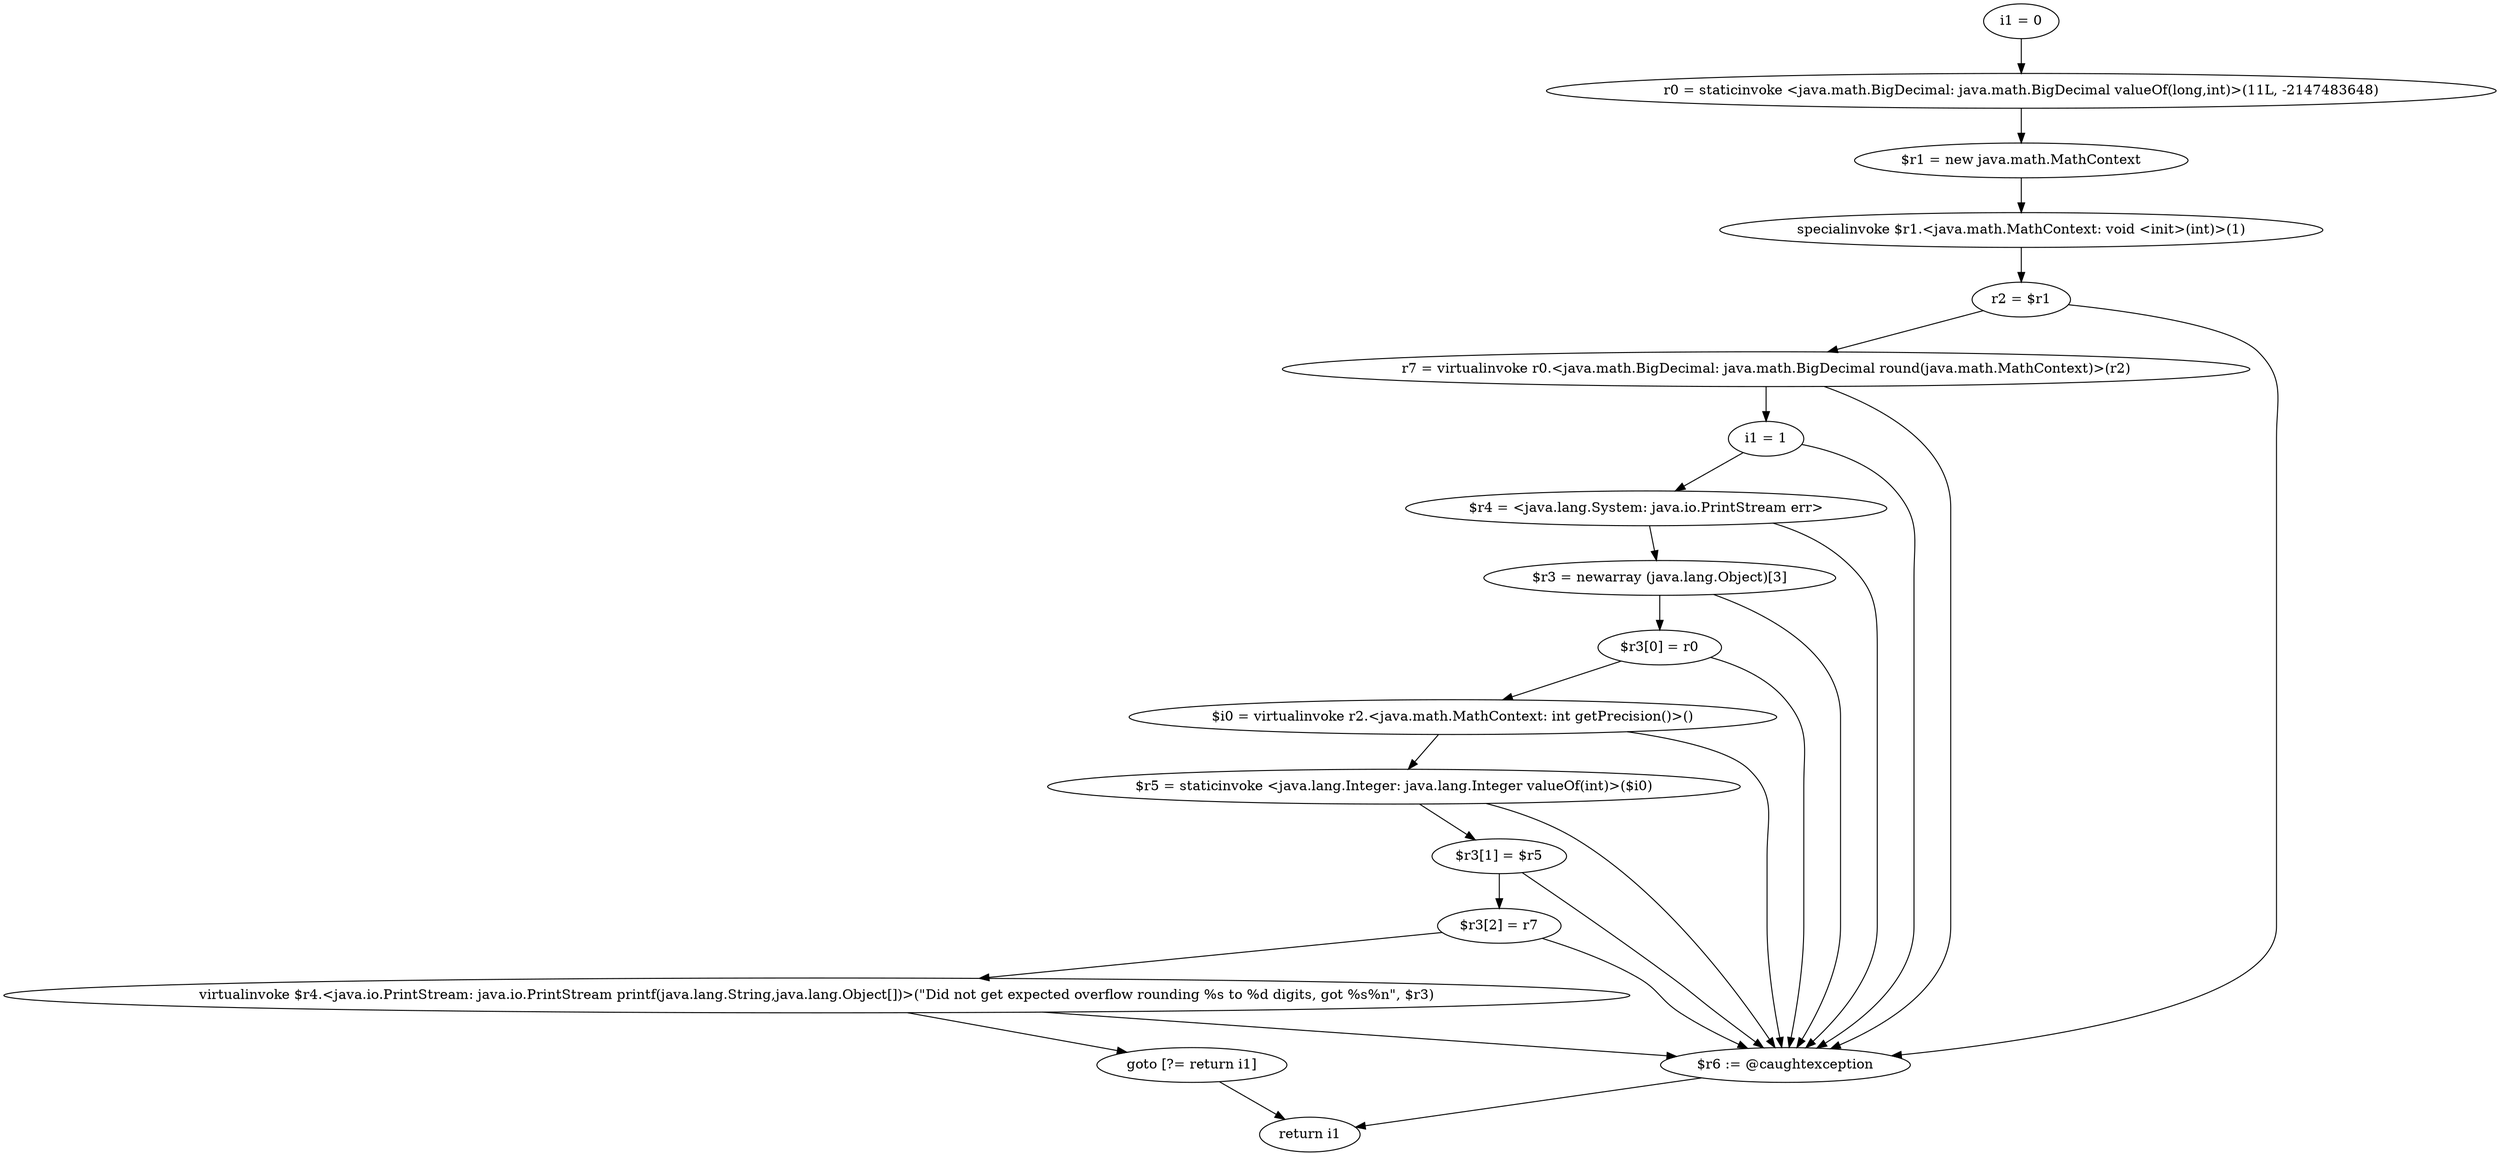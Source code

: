digraph "unitGraph" {
    "i1 = 0"
    "r0 = staticinvoke <java.math.BigDecimal: java.math.BigDecimal valueOf(long,int)>(11L, -2147483648)"
    "$r1 = new java.math.MathContext"
    "specialinvoke $r1.<java.math.MathContext: void <init>(int)>(1)"
    "r2 = $r1"
    "r7 = virtualinvoke r0.<java.math.BigDecimal: java.math.BigDecimal round(java.math.MathContext)>(r2)"
    "i1 = 1"
    "$r4 = <java.lang.System: java.io.PrintStream err>"
    "$r3 = newarray (java.lang.Object)[3]"
    "$r3[0] = r0"
    "$i0 = virtualinvoke r2.<java.math.MathContext: int getPrecision()>()"
    "$r5 = staticinvoke <java.lang.Integer: java.lang.Integer valueOf(int)>($i0)"
    "$r3[1] = $r5"
    "$r3[2] = r7"
    "virtualinvoke $r4.<java.io.PrintStream: java.io.PrintStream printf(java.lang.String,java.lang.Object[])>(\"Did not get expected overflow rounding %s to %d digits, got %s%n\", $r3)"
    "goto [?= return i1]"
    "$r6 := @caughtexception"
    "return i1"
    "i1 = 0"->"r0 = staticinvoke <java.math.BigDecimal: java.math.BigDecimal valueOf(long,int)>(11L, -2147483648)";
    "r0 = staticinvoke <java.math.BigDecimal: java.math.BigDecimal valueOf(long,int)>(11L, -2147483648)"->"$r1 = new java.math.MathContext";
    "$r1 = new java.math.MathContext"->"specialinvoke $r1.<java.math.MathContext: void <init>(int)>(1)";
    "specialinvoke $r1.<java.math.MathContext: void <init>(int)>(1)"->"r2 = $r1";
    "r2 = $r1"->"r7 = virtualinvoke r0.<java.math.BigDecimal: java.math.BigDecimal round(java.math.MathContext)>(r2)";
    "r2 = $r1"->"$r6 := @caughtexception";
    "r7 = virtualinvoke r0.<java.math.BigDecimal: java.math.BigDecimal round(java.math.MathContext)>(r2)"->"i1 = 1";
    "r7 = virtualinvoke r0.<java.math.BigDecimal: java.math.BigDecimal round(java.math.MathContext)>(r2)"->"$r6 := @caughtexception";
    "i1 = 1"->"$r4 = <java.lang.System: java.io.PrintStream err>";
    "i1 = 1"->"$r6 := @caughtexception";
    "$r4 = <java.lang.System: java.io.PrintStream err>"->"$r3 = newarray (java.lang.Object)[3]";
    "$r4 = <java.lang.System: java.io.PrintStream err>"->"$r6 := @caughtexception";
    "$r3 = newarray (java.lang.Object)[3]"->"$r3[0] = r0";
    "$r3 = newarray (java.lang.Object)[3]"->"$r6 := @caughtexception";
    "$r3[0] = r0"->"$i0 = virtualinvoke r2.<java.math.MathContext: int getPrecision()>()";
    "$r3[0] = r0"->"$r6 := @caughtexception";
    "$i0 = virtualinvoke r2.<java.math.MathContext: int getPrecision()>()"->"$r5 = staticinvoke <java.lang.Integer: java.lang.Integer valueOf(int)>($i0)";
    "$i0 = virtualinvoke r2.<java.math.MathContext: int getPrecision()>()"->"$r6 := @caughtexception";
    "$r5 = staticinvoke <java.lang.Integer: java.lang.Integer valueOf(int)>($i0)"->"$r3[1] = $r5";
    "$r5 = staticinvoke <java.lang.Integer: java.lang.Integer valueOf(int)>($i0)"->"$r6 := @caughtexception";
    "$r3[1] = $r5"->"$r3[2] = r7";
    "$r3[1] = $r5"->"$r6 := @caughtexception";
    "$r3[2] = r7"->"virtualinvoke $r4.<java.io.PrintStream: java.io.PrintStream printf(java.lang.String,java.lang.Object[])>(\"Did not get expected overflow rounding %s to %d digits, got %s%n\", $r3)";
    "$r3[2] = r7"->"$r6 := @caughtexception";
    "virtualinvoke $r4.<java.io.PrintStream: java.io.PrintStream printf(java.lang.String,java.lang.Object[])>(\"Did not get expected overflow rounding %s to %d digits, got %s%n\", $r3)"->"goto [?= return i1]";
    "virtualinvoke $r4.<java.io.PrintStream: java.io.PrintStream printf(java.lang.String,java.lang.Object[])>(\"Did not get expected overflow rounding %s to %d digits, got %s%n\", $r3)"->"$r6 := @caughtexception";
    "goto [?= return i1]"->"return i1";
    "$r6 := @caughtexception"->"return i1";
}
